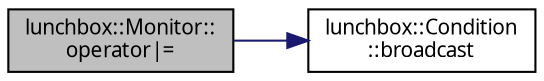 digraph "lunchbox::Monitor::operator|="
{
  edge [fontname="Sans",fontsize="10",labelfontname="Sans",labelfontsize="10"];
  node [fontname="Sans",fontsize="10",shape=record];
  rankdir="LR";
  Node1 [label="lunchbox::Monitor::\loperator\|=",height=0.2,width=0.4,color="black", fillcolor="grey75", style="filled" fontcolor="black"];
  Node1 -> Node2 [color="midnightblue",fontsize="10",style="solid",fontname="Sans"];
  Node2 [label="lunchbox::Condition\l::broadcast",height=0.2,width=0.4,color="black", fillcolor="white", style="filled",URL="$classlunchbox_1_1_condition.html#a7ace94d2032a6480b6fe16756c88eb64",tooltip="Broadcast the condition. "];
}
